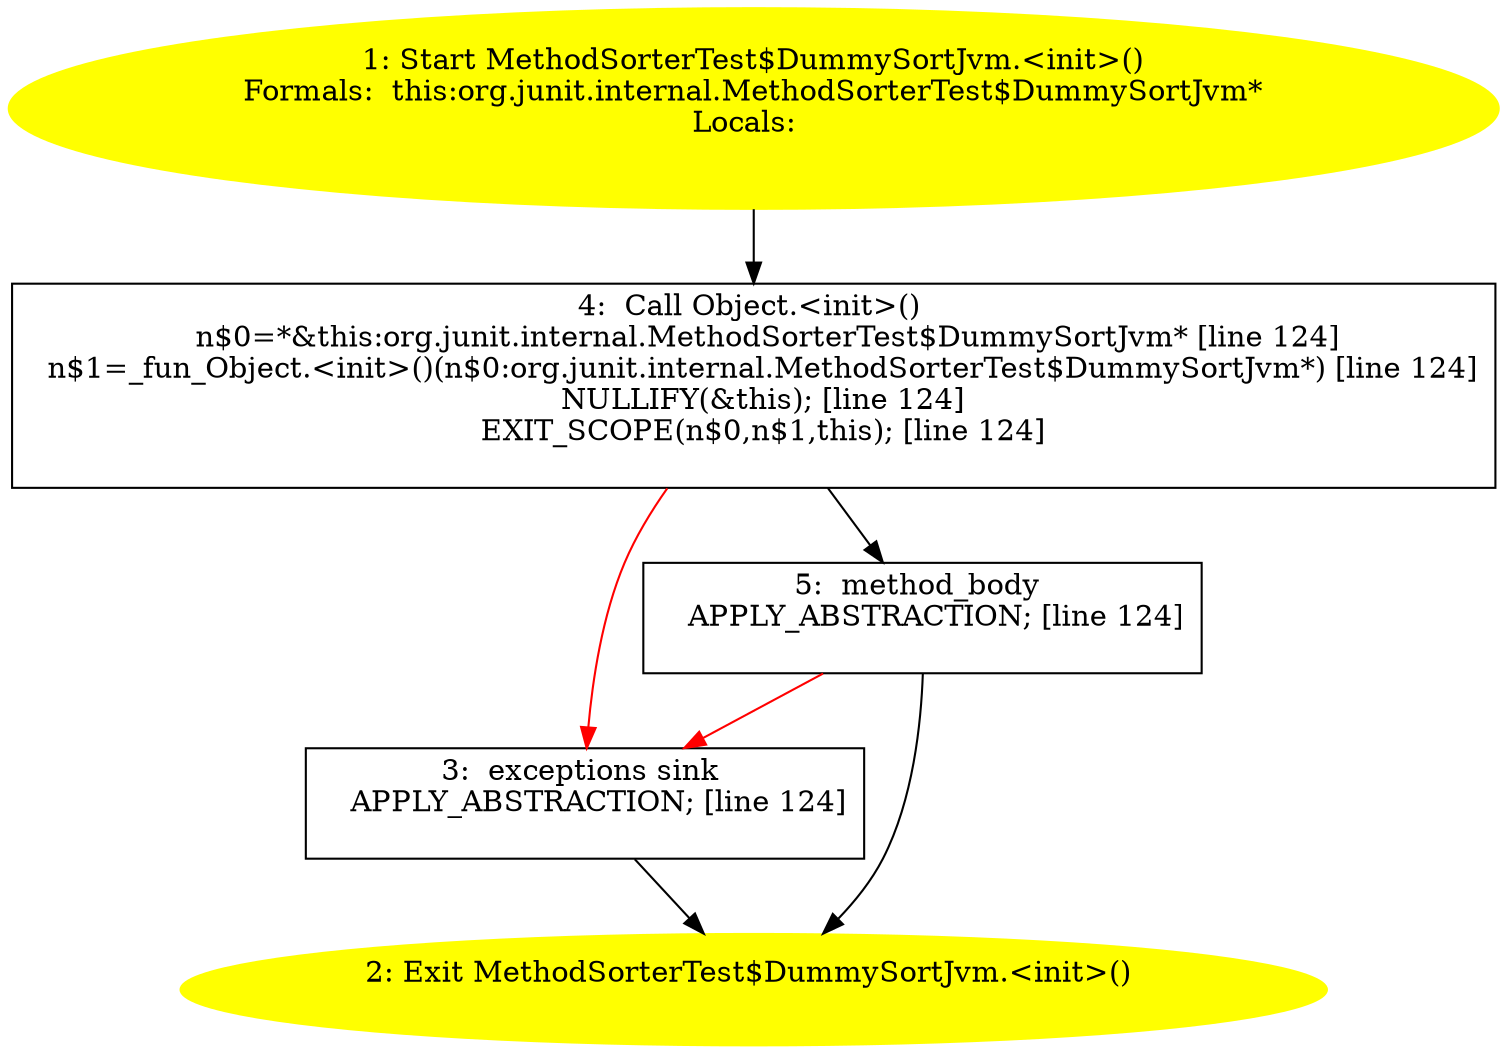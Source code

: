 /* @generated */
digraph cfg {
"org.junit.internal.MethodSorterTest$DummySortJvm.<init>().0582862099c515f5c925cd754a3d8c73_1" [label="1: Start MethodSorterTest$DummySortJvm.<init>()\nFormals:  this:org.junit.internal.MethodSorterTest$DummySortJvm*\nLocals:  \n  " color=yellow style=filled]
	

	 "org.junit.internal.MethodSorterTest$DummySortJvm.<init>().0582862099c515f5c925cd754a3d8c73_1" -> "org.junit.internal.MethodSorterTest$DummySortJvm.<init>().0582862099c515f5c925cd754a3d8c73_4" ;
"org.junit.internal.MethodSorterTest$DummySortJvm.<init>().0582862099c515f5c925cd754a3d8c73_2" [label="2: Exit MethodSorterTest$DummySortJvm.<init>() \n  " color=yellow style=filled]
	

"org.junit.internal.MethodSorterTest$DummySortJvm.<init>().0582862099c515f5c925cd754a3d8c73_3" [label="3:  exceptions sink \n   APPLY_ABSTRACTION; [line 124]\n " shape="box"]
	

	 "org.junit.internal.MethodSorterTest$DummySortJvm.<init>().0582862099c515f5c925cd754a3d8c73_3" -> "org.junit.internal.MethodSorterTest$DummySortJvm.<init>().0582862099c515f5c925cd754a3d8c73_2" ;
"org.junit.internal.MethodSorterTest$DummySortJvm.<init>().0582862099c515f5c925cd754a3d8c73_4" [label="4:  Call Object.<init>() \n   n$0=*&this:org.junit.internal.MethodSorterTest$DummySortJvm* [line 124]\n  n$1=_fun_Object.<init>()(n$0:org.junit.internal.MethodSorterTest$DummySortJvm*) [line 124]\n  NULLIFY(&this); [line 124]\n  EXIT_SCOPE(n$0,n$1,this); [line 124]\n " shape="box"]
	

	 "org.junit.internal.MethodSorterTest$DummySortJvm.<init>().0582862099c515f5c925cd754a3d8c73_4" -> "org.junit.internal.MethodSorterTest$DummySortJvm.<init>().0582862099c515f5c925cd754a3d8c73_5" ;
	 "org.junit.internal.MethodSorterTest$DummySortJvm.<init>().0582862099c515f5c925cd754a3d8c73_4" -> "org.junit.internal.MethodSorterTest$DummySortJvm.<init>().0582862099c515f5c925cd754a3d8c73_3" [color="red" ];
"org.junit.internal.MethodSorterTest$DummySortJvm.<init>().0582862099c515f5c925cd754a3d8c73_5" [label="5:  method_body \n   APPLY_ABSTRACTION; [line 124]\n " shape="box"]
	

	 "org.junit.internal.MethodSorterTest$DummySortJvm.<init>().0582862099c515f5c925cd754a3d8c73_5" -> "org.junit.internal.MethodSorterTest$DummySortJvm.<init>().0582862099c515f5c925cd754a3d8c73_2" ;
	 "org.junit.internal.MethodSorterTest$DummySortJvm.<init>().0582862099c515f5c925cd754a3d8c73_5" -> "org.junit.internal.MethodSorterTest$DummySortJvm.<init>().0582862099c515f5c925cd754a3d8c73_3" [color="red" ];
}
